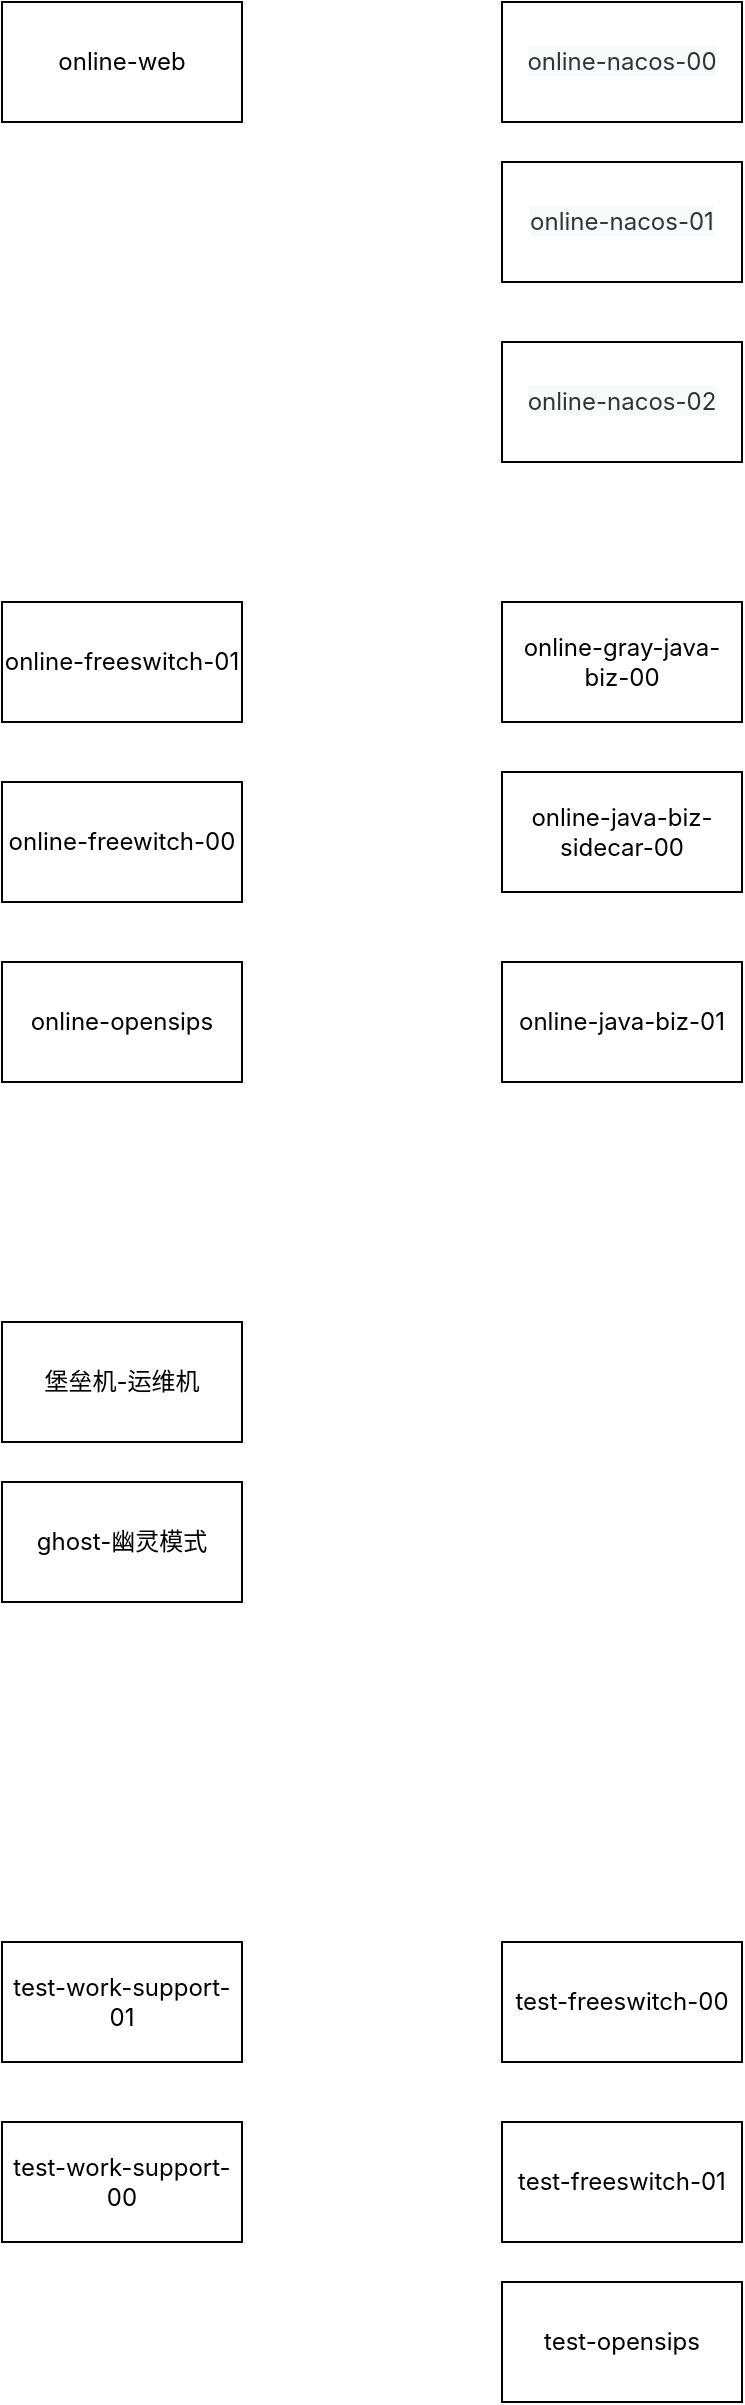 <mxfile version="20.7.4" type="github">
  <diagram id="JtLC0hKG8fhqakjH17CU" name="第 1 页">
    <mxGraphModel dx="1372" dy="783" grid="1" gridSize="10" guides="1" tooltips="1" connect="1" arrows="1" fold="1" page="1" pageScale="1" pageWidth="827" pageHeight="1169" math="0" shadow="0">
      <root>
        <mxCell id="0" />
        <mxCell id="1" parent="0" />
        <mxCell id="cJoPjv6fdx3KbelnDIUY-1" value="&lt;span style=&quot;color: rgb(51, 51, 51); font-family: -apple-system, BlinkMacSystemFont, &amp;quot;Segoe UI&amp;quot;, &amp;quot;PingFang SC&amp;quot;, &amp;quot;Hiragino Sans GB&amp;quot;, &amp;quot;Microsoft YaHei&amp;quot;, &amp;quot;Helvetica Neue&amp;quot;, Helvetica, Arial, sans-serif; text-align: left; background-color: rgb(247, 249, 250);&quot;&gt;online-nacos-00&lt;/span&gt;" style="rounded=0;whiteSpace=wrap;html=1;" vertex="1" parent="1">
          <mxGeometry x="340" y="170" width="120" height="60" as="geometry" />
        </mxCell>
        <mxCell id="cJoPjv6fdx3KbelnDIUY-2" value="&lt;span style=&quot;color: rgb(51, 51, 51); font-family: -apple-system, BlinkMacSystemFont, &amp;quot;Segoe UI&amp;quot;, &amp;quot;PingFang SC&amp;quot;, &amp;quot;Hiragino Sans GB&amp;quot;, &amp;quot;Microsoft YaHei&amp;quot;, &amp;quot;Helvetica Neue&amp;quot;, Helvetica, Arial, sans-serif; text-align: left; background-color: rgb(247, 249, 250);&quot;&gt;online-nacos-01&lt;/span&gt;" style="rounded=0;whiteSpace=wrap;html=1;" vertex="1" parent="1">
          <mxGeometry x="340" y="250" width="120" height="60" as="geometry" />
        </mxCell>
        <mxCell id="cJoPjv6fdx3KbelnDIUY-3" value="&lt;span style=&quot;color: rgb(51, 51, 51); font-family: -apple-system, BlinkMacSystemFont, &amp;quot;Segoe UI&amp;quot;, &amp;quot;PingFang SC&amp;quot;, &amp;quot;Hiragino Sans GB&amp;quot;, &amp;quot;Microsoft YaHei&amp;quot;, &amp;quot;Helvetica Neue&amp;quot;, Helvetica, Arial, sans-serif; text-align: left; background-color: rgb(247, 249, 250);&quot;&gt;online-nacos-02&lt;/span&gt;" style="rounded=0;whiteSpace=wrap;html=1;" vertex="1" parent="1">
          <mxGeometry x="340" y="340" width="120" height="60" as="geometry" />
        </mxCell>
        <mxCell id="cJoPjv6fdx3KbelnDIUY-4" value="&lt;span style=&quot;font-family: -apple-system, BlinkMacSystemFont, &amp;quot;Segoe UI&amp;quot;, &amp;quot;PingFang SC&amp;quot;, &amp;quot;Hiragino Sans GB&amp;quot;, &amp;quot;Microsoft YaHei&amp;quot;, &amp;quot;Helvetica Neue&amp;quot;, Helvetica, Arial, sans-serif; text-align: start;&quot;&gt;online-web&lt;/span&gt;" style="rounded=0;whiteSpace=wrap;html=1;" vertex="1" parent="1">
          <mxGeometry x="90" y="170" width="120" height="60" as="geometry" />
        </mxCell>
        <mxCell id="cJoPjv6fdx3KbelnDIUY-5" value="&lt;span style=&quot;font-family: -apple-system, BlinkMacSystemFont, &amp;quot;Segoe UI&amp;quot;, &amp;quot;PingFang SC&amp;quot;, &amp;quot;Hiragino Sans GB&amp;quot;, &amp;quot;Microsoft YaHei&amp;quot;, &amp;quot;Helvetica Neue&amp;quot;, Helvetica, Arial, sans-serif; text-align: start;&quot;&gt;online-freeswitch-01&lt;/span&gt;" style="rounded=0;whiteSpace=wrap;html=1;" vertex="1" parent="1">
          <mxGeometry x="90" y="470" width="120" height="60" as="geometry" />
        </mxCell>
        <mxCell id="cJoPjv6fdx3KbelnDIUY-6" value="&lt;span style=&quot;font-family: -apple-system, BlinkMacSystemFont, &amp;quot;Segoe UI&amp;quot;, &amp;quot;PingFang SC&amp;quot;, &amp;quot;Hiragino Sans GB&amp;quot;, &amp;quot;Microsoft YaHei&amp;quot;, &amp;quot;Helvetica Neue&amp;quot;, Helvetica, Arial, sans-serif; text-align: start;&quot;&gt;online-gray-java-biz-00&lt;/span&gt;" style="rounded=0;whiteSpace=wrap;html=1;" vertex="1" parent="1">
          <mxGeometry x="340" y="470" width="120" height="60" as="geometry" />
        </mxCell>
        <mxCell id="cJoPjv6fdx3KbelnDIUY-7" value="&lt;span style=&quot;font-family: -apple-system, BlinkMacSystemFont, &amp;quot;Segoe UI&amp;quot;, &amp;quot;PingFang SC&amp;quot;, &amp;quot;Hiragino Sans GB&amp;quot;, &amp;quot;Microsoft YaHei&amp;quot;, &amp;quot;Helvetica Neue&amp;quot;, Helvetica, Arial, sans-serif; text-align: start;&quot;&gt;online-java-biz-sidecar-00&lt;/span&gt;" style="rounded=0;whiteSpace=wrap;html=1;" vertex="1" parent="1">
          <mxGeometry x="340" y="555" width="120" height="60" as="geometry" />
        </mxCell>
        <mxCell id="cJoPjv6fdx3KbelnDIUY-8" value="&lt;span style=&quot;font-family: -apple-system, BlinkMacSystemFont, &amp;quot;Segoe UI&amp;quot;, &amp;quot;PingFang SC&amp;quot;, &amp;quot;Hiragino Sans GB&amp;quot;, &amp;quot;Microsoft YaHei&amp;quot;, &amp;quot;Helvetica Neue&amp;quot;, Helvetica, Arial, sans-serif; text-align: start;&quot;&gt;online-freewitch-00&lt;/span&gt;" style="rounded=0;whiteSpace=wrap;html=1;" vertex="1" parent="1">
          <mxGeometry x="90" y="560" width="120" height="60" as="geometry" />
        </mxCell>
        <mxCell id="cJoPjv6fdx3KbelnDIUY-9" value="&lt;span style=&quot;font-family: -apple-system, BlinkMacSystemFont, &amp;quot;Segoe UI&amp;quot;, &amp;quot;PingFang SC&amp;quot;, &amp;quot;Hiragino Sans GB&amp;quot;, &amp;quot;Microsoft YaHei&amp;quot;, &amp;quot;Helvetica Neue&amp;quot;, Helvetica, Arial, sans-serif; text-align: start;&quot;&gt;online-java-biz-01&lt;/span&gt;" style="rounded=0;whiteSpace=wrap;html=1;" vertex="1" parent="1">
          <mxGeometry x="340" y="650" width="120" height="60" as="geometry" />
        </mxCell>
        <mxCell id="cJoPjv6fdx3KbelnDIUY-10" value="&lt;span style=&quot;font-family: -apple-system, BlinkMacSystemFont, &amp;quot;Segoe UI&amp;quot;, &amp;quot;PingFang SC&amp;quot;, &amp;quot;Hiragino Sans GB&amp;quot;, &amp;quot;Microsoft YaHei&amp;quot;, &amp;quot;Helvetica Neue&amp;quot;, Helvetica, Arial, sans-serif; text-align: start;&quot;&gt;online-opensips&lt;/span&gt;" style="rounded=0;whiteSpace=wrap;html=1;" vertex="1" parent="1">
          <mxGeometry x="90" y="650" width="120" height="60" as="geometry" />
        </mxCell>
        <mxCell id="cJoPjv6fdx3KbelnDIUY-11" value="&lt;span style=&quot;font-family: -apple-system, BlinkMacSystemFont, &amp;quot;Segoe UI&amp;quot;, &amp;quot;PingFang SC&amp;quot;, &amp;quot;Hiragino Sans GB&amp;quot;, &amp;quot;Microsoft YaHei&amp;quot;, &amp;quot;Helvetica Neue&amp;quot;, Helvetica, Arial, sans-serif; text-align: start;&quot;&gt;test-freeswitch-01&lt;/span&gt;" style="rounded=0;whiteSpace=wrap;html=1;" vertex="1" parent="1">
          <mxGeometry x="340" y="1230" width="120" height="60" as="geometry" />
        </mxCell>
        <mxCell id="cJoPjv6fdx3KbelnDIUY-12" value="&lt;span style=&quot;font-family: -apple-system, BlinkMacSystemFont, &amp;quot;Segoe UI&amp;quot;, &amp;quot;PingFang SC&amp;quot;, &amp;quot;Hiragino Sans GB&amp;quot;, &amp;quot;Microsoft YaHei&amp;quot;, &amp;quot;Helvetica Neue&amp;quot;, Helvetica, Arial, sans-serif; text-align: start;&quot;&gt;test-freeswitch-00&lt;/span&gt;" style="rounded=0;whiteSpace=wrap;html=1;" vertex="1" parent="1">
          <mxGeometry x="340" y="1140" width="120" height="60" as="geometry" />
        </mxCell>
        <mxCell id="cJoPjv6fdx3KbelnDIUY-13" value="&lt;span style=&quot;font-family: -apple-system, BlinkMacSystemFont, &amp;quot;Segoe UI&amp;quot;, &amp;quot;PingFang SC&amp;quot;, &amp;quot;Hiragino Sans GB&amp;quot;, &amp;quot;Microsoft YaHei&amp;quot;, &amp;quot;Helvetica Neue&amp;quot;, Helvetica, Arial, sans-serif; text-align: start;&quot;&gt;test-opensips&lt;/span&gt;" style="rounded=0;whiteSpace=wrap;html=1;" vertex="1" parent="1">
          <mxGeometry x="340" y="1310" width="120" height="60" as="geometry" />
        </mxCell>
        <mxCell id="cJoPjv6fdx3KbelnDIUY-14" value="&lt;span style=&quot;font-family: -apple-system, BlinkMacSystemFont, &amp;quot;Segoe UI&amp;quot;, &amp;quot;PingFang SC&amp;quot;, &amp;quot;Hiragino Sans GB&amp;quot;, &amp;quot;Microsoft YaHei&amp;quot;, &amp;quot;Helvetica Neue&amp;quot;, Helvetica, Arial, sans-serif; text-align: start;&quot;&gt;test-work-support-00&lt;/span&gt;" style="rounded=0;whiteSpace=wrap;html=1;" vertex="1" parent="1">
          <mxGeometry x="90" y="1230" width="120" height="60" as="geometry" />
        </mxCell>
        <mxCell id="cJoPjv6fdx3KbelnDIUY-15" value="&lt;span style=&quot;font-family: -apple-system, BlinkMacSystemFont, &amp;quot;Segoe UI&amp;quot;, &amp;quot;PingFang SC&amp;quot;, &amp;quot;Hiragino Sans GB&amp;quot;, &amp;quot;Microsoft YaHei&amp;quot;, &amp;quot;Helvetica Neue&amp;quot;, Helvetica, Arial, sans-serif; text-align: start;&quot;&gt;test-work-support-01&lt;/span&gt;" style="rounded=0;whiteSpace=wrap;html=1;" vertex="1" parent="1">
          <mxGeometry x="90" y="1140" width="120" height="60" as="geometry" />
        </mxCell>
        <mxCell id="cJoPjv6fdx3KbelnDIUY-16" value="&lt;span style=&quot;font-family: -apple-system, BlinkMacSystemFont, &amp;quot;Segoe UI&amp;quot;, &amp;quot;PingFang SC&amp;quot;, &amp;quot;Hiragino Sans GB&amp;quot;, &amp;quot;Microsoft YaHei&amp;quot;, &amp;quot;Helvetica Neue&amp;quot;, Helvetica, Arial, sans-serif; text-align: start;&quot;&gt;ghost-幽灵模式&lt;/span&gt;" style="rounded=0;whiteSpace=wrap;html=1;" vertex="1" parent="1">
          <mxGeometry x="90" y="910" width="120" height="60" as="geometry" />
        </mxCell>
        <mxCell id="cJoPjv6fdx3KbelnDIUY-17" value="&lt;span style=&quot;font-family: -apple-system, BlinkMacSystemFont, &amp;quot;Segoe UI&amp;quot;, &amp;quot;PingFang SC&amp;quot;, &amp;quot;Hiragino Sans GB&amp;quot;, &amp;quot;Microsoft YaHei&amp;quot;, &amp;quot;Helvetica Neue&amp;quot;, Helvetica, Arial, sans-serif; text-align: start;&quot;&gt;堡垒机-运维机&lt;/span&gt;" style="rounded=0;whiteSpace=wrap;html=1;" vertex="1" parent="1">
          <mxGeometry x="90" y="830" width="120" height="60" as="geometry" />
        </mxCell>
      </root>
    </mxGraphModel>
  </diagram>
</mxfile>
